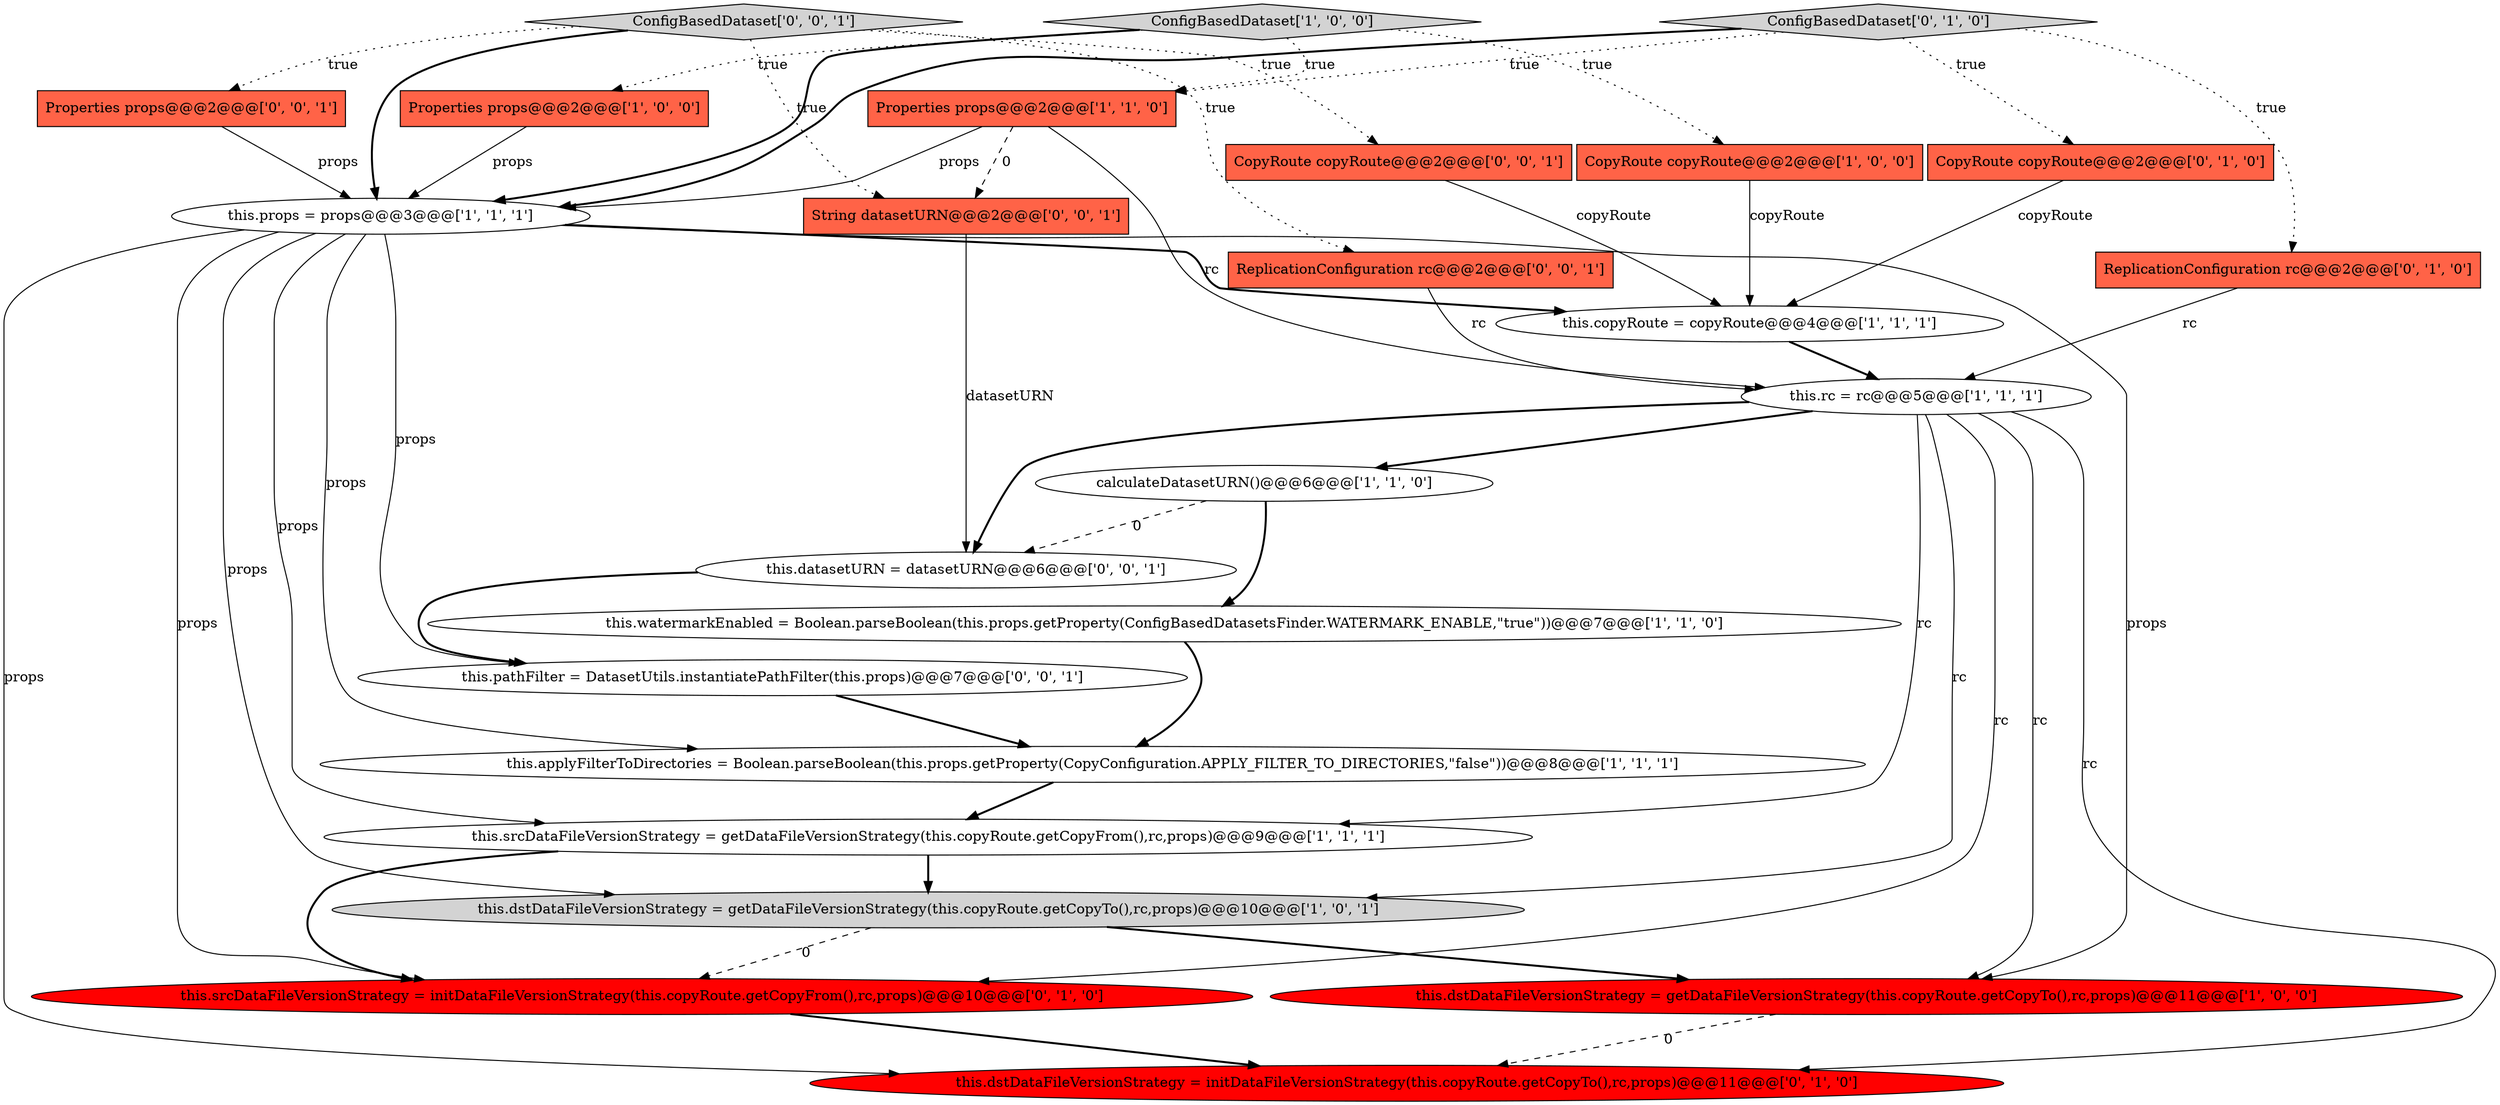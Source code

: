 digraph {
15 [style = filled, label = "this.dstDataFileVersionStrategy = initDataFileVersionStrategy(this.copyRoute.getCopyTo(),rc,props)@@@11@@@['0', '1', '0']", fillcolor = red, shape = ellipse image = "AAA1AAABBB2BBB"];
5 [style = filled, label = "Properties props@@@2@@@['1', '0', '0']", fillcolor = tomato, shape = box image = "AAA0AAABBB1BBB"];
11 [style = filled, label = "ConfigBasedDataset['1', '0', '0']", fillcolor = lightgray, shape = diamond image = "AAA0AAABBB1BBB"];
9 [style = filled, label = "Properties props@@@2@@@['1', '1', '0']", fillcolor = tomato, shape = box image = "AAA0AAABBB1BBB"];
19 [style = filled, label = "ConfigBasedDataset['0', '0', '1']", fillcolor = lightgray, shape = diamond image = "AAA0AAABBB3BBB"];
7 [style = filled, label = "this.dstDataFileVersionStrategy = getDataFileVersionStrategy(this.copyRoute.getCopyTo(),rc,props)@@@11@@@['1', '0', '0']", fillcolor = red, shape = ellipse image = "AAA1AAABBB1BBB"];
4 [style = filled, label = "this.rc = rc@@@5@@@['1', '1', '1']", fillcolor = white, shape = ellipse image = "AAA0AAABBB1BBB"];
16 [style = filled, label = "CopyRoute copyRoute@@@2@@@['0', '1', '0']", fillcolor = tomato, shape = box image = "AAA0AAABBB2BBB"];
18 [style = filled, label = "ReplicationConfiguration rc@@@2@@@['0', '0', '1']", fillcolor = tomato, shape = box image = "AAA0AAABBB3BBB"];
12 [style = filled, label = "this.applyFilterToDirectories = Boolean.parseBoolean(this.props.getProperty(CopyConfiguration.APPLY_FILTER_TO_DIRECTORIES,\"false\"))@@@8@@@['1', '1', '1']", fillcolor = white, shape = ellipse image = "AAA0AAABBB1BBB"];
0 [style = filled, label = "this.props = props@@@3@@@['1', '1', '1']", fillcolor = white, shape = ellipse image = "AAA0AAABBB1BBB"];
8 [style = filled, label = "this.dstDataFileVersionStrategy = getDataFileVersionStrategy(this.copyRoute.getCopyTo(),rc,props)@@@10@@@['1', '0', '1']", fillcolor = lightgray, shape = ellipse image = "AAA0AAABBB1BBB"];
22 [style = filled, label = "Properties props@@@2@@@['0', '0', '1']", fillcolor = tomato, shape = box image = "AAA0AAABBB3BBB"];
1 [style = filled, label = "this.copyRoute = copyRoute@@@4@@@['1', '1', '1']", fillcolor = white, shape = ellipse image = "AAA0AAABBB1BBB"];
6 [style = filled, label = "this.srcDataFileVersionStrategy = getDataFileVersionStrategy(this.copyRoute.getCopyFrom(),rc,props)@@@9@@@['1', '1', '1']", fillcolor = white, shape = ellipse image = "AAA0AAABBB1BBB"];
23 [style = filled, label = "this.datasetURN = datasetURN@@@6@@@['0', '0', '1']", fillcolor = white, shape = ellipse image = "AAA0AAABBB3BBB"];
14 [style = filled, label = "ReplicationConfiguration rc@@@2@@@['0', '1', '0']", fillcolor = tomato, shape = box image = "AAA0AAABBB2BBB"];
10 [style = filled, label = "calculateDatasetURN()@@@6@@@['1', '1', '0']", fillcolor = white, shape = ellipse image = "AAA0AAABBB1BBB"];
2 [style = filled, label = "this.watermarkEnabled = Boolean.parseBoolean(this.props.getProperty(ConfigBasedDatasetsFinder.WATERMARK_ENABLE,\"true\"))@@@7@@@['1', '1', '0']", fillcolor = white, shape = ellipse image = "AAA0AAABBB1BBB"];
13 [style = filled, label = "this.srcDataFileVersionStrategy = initDataFileVersionStrategy(this.copyRoute.getCopyFrom(),rc,props)@@@10@@@['0', '1', '0']", fillcolor = red, shape = ellipse image = "AAA1AAABBB2BBB"];
17 [style = filled, label = "ConfigBasedDataset['0', '1', '0']", fillcolor = lightgray, shape = diamond image = "AAA0AAABBB2BBB"];
21 [style = filled, label = "this.pathFilter = DatasetUtils.instantiatePathFilter(this.props)@@@7@@@['0', '0', '1']", fillcolor = white, shape = ellipse image = "AAA0AAABBB3BBB"];
3 [style = filled, label = "CopyRoute copyRoute@@@2@@@['1', '0', '0']", fillcolor = tomato, shape = box image = "AAA0AAABBB1BBB"];
24 [style = filled, label = "String datasetURN@@@2@@@['0', '0', '1']", fillcolor = tomato, shape = box image = "AAA0AAABBB3BBB"];
20 [style = filled, label = "CopyRoute copyRoute@@@2@@@['0', '0', '1']", fillcolor = tomato, shape = box image = "AAA0AAABBB3BBB"];
0->7 [style = solid, label="props"];
4->10 [style = bold, label=""];
1->4 [style = bold, label=""];
18->4 [style = solid, label="rc"];
9->24 [style = dashed, label="0"];
4->7 [style = solid, label="rc"];
19->20 [style = dotted, label="true"];
0->8 [style = solid, label="props"];
0->21 [style = solid, label="props"];
19->18 [style = dotted, label="true"];
22->0 [style = solid, label="props"];
16->1 [style = solid, label="copyRoute"];
17->14 [style = dotted, label="true"];
11->9 [style = dotted, label="true"];
11->5 [style = dotted, label="true"];
3->1 [style = solid, label="copyRoute"];
9->0 [style = solid, label="props"];
19->24 [style = dotted, label="true"];
12->6 [style = bold, label=""];
4->13 [style = solid, label="rc"];
2->12 [style = bold, label=""];
8->7 [style = bold, label=""];
19->0 [style = bold, label=""];
8->13 [style = dashed, label="0"];
21->12 [style = bold, label=""];
9->4 [style = solid, label="rc"];
17->16 [style = dotted, label="true"];
4->8 [style = solid, label="rc"];
11->0 [style = bold, label=""];
17->0 [style = bold, label=""];
0->12 [style = solid, label="props"];
23->21 [style = bold, label=""];
20->1 [style = solid, label="copyRoute"];
0->6 [style = solid, label="props"];
0->1 [style = bold, label=""];
6->13 [style = bold, label=""];
17->9 [style = dotted, label="true"];
6->8 [style = bold, label=""];
19->22 [style = dotted, label="true"];
0->15 [style = solid, label="props"];
7->15 [style = dashed, label="0"];
4->6 [style = solid, label="rc"];
10->2 [style = bold, label=""];
13->15 [style = bold, label=""];
5->0 [style = solid, label="props"];
0->13 [style = solid, label="props"];
24->23 [style = solid, label="datasetURN"];
11->3 [style = dotted, label="true"];
4->15 [style = solid, label="rc"];
10->23 [style = dashed, label="0"];
4->23 [style = bold, label=""];
14->4 [style = solid, label="rc"];
}
